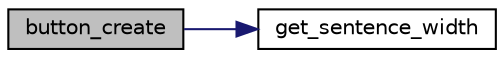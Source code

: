 digraph "button_create"
{
 // LATEX_PDF_SIZE
  edge [fontname="Helvetica",fontsize="10",labelfontname="Helvetica",labelfontsize="10"];
  node [fontname="Helvetica",fontsize="10",shape=record];
  rankdir="LR";
  Node1 [label="button_create",height=0.2,width=0.4,color="black", fillcolor="grey75", style="filled", fontcolor="black",tooltip="Create a button struct. This initializes all the required fields."];
  Node1 -> Node2 [color="midnightblue",fontsize="10",style="solid",fontname="Helvetica"];
  Node2 [label="get_sentence_width",height=0.2,width=0.4,color="black", fillcolor="white", style="filled",URL="$group__sprite.html#ga989aa451de0187aaaa7be41aba60832e",tooltip="Get the width of a sentence on the screen."];
}
